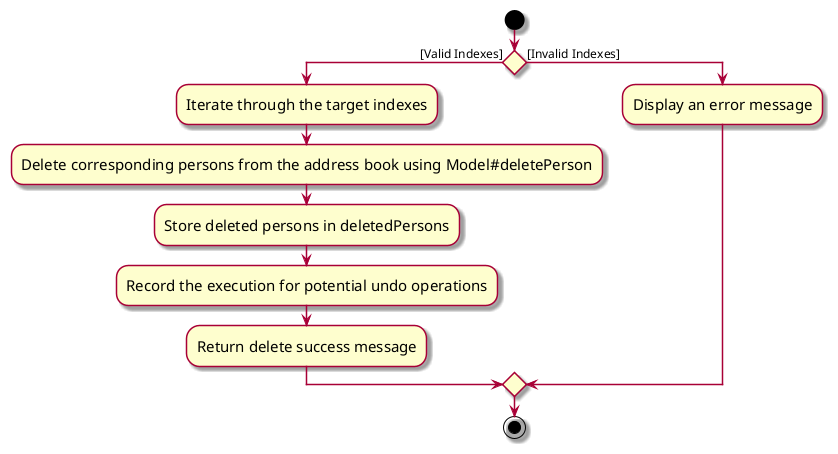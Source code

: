 @startuml
skin rose
skinparam ActivityFontSize 15
skinparam ArrowFontSize 12

start

if () then ([Valid Indexes])
  :Iterate through the target indexes;
  :Delete corresponding persons from the address book using Model#deletePerson;
  :Store deleted persons in deletedPersons;
  :Record the execution for potential undo operations;
  :Return delete success message;
else ([Invalid Indexes])
  :Display an error message;
endif

stop

@enduml
